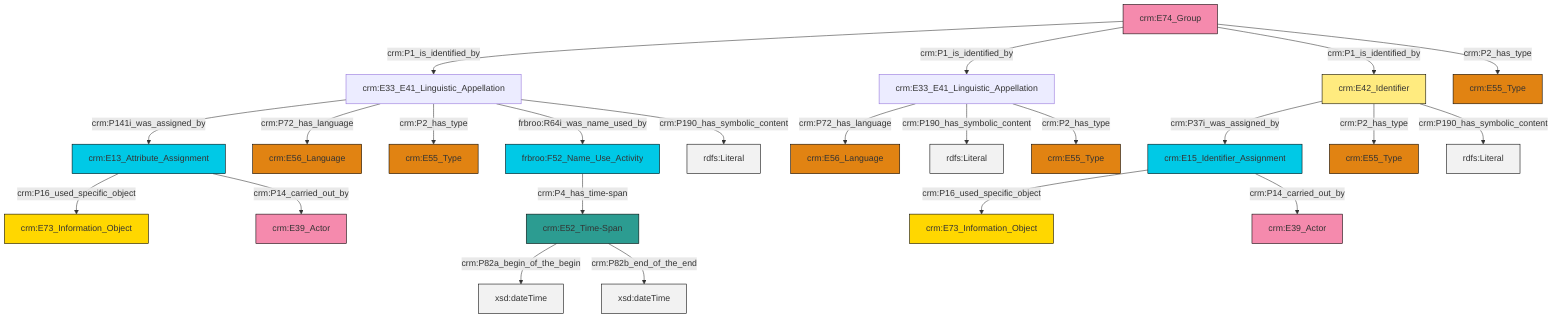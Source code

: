 graph TD
classDef Literal fill:#f2f2f2,stroke:#000000;
classDef CRM_Entity fill:#FFFFFF,stroke:#000000;
classDef Temporal_Entity fill:#00C9E6, stroke:#000000;
classDef Type fill:#E18312, stroke:#000000;
classDef Time-Span fill:#2C9C91, stroke:#000000;
classDef Appellation fill:#FFEB7F, stroke:#000000;
classDef Place fill:#008836, stroke:#000000;
classDef Persistent_Item fill:#B266B2, stroke:#000000;
classDef Conceptual_Object fill:#FFD700, stroke:#000000;
classDef Physical_Thing fill:#D2B48C, stroke:#000000;
classDef Actor fill:#f58aad, stroke:#000000;
classDef PC_Classes fill:#4ce600, stroke:#000000;
classDef Multi fill:#cccccc,stroke:#000000;

0["crm:E42_Identifier"]:::Appellation -->|crm:P37i_was_assigned_by| 1["crm:E15_Identifier_Assignment"]:::Temporal_Entity
0["crm:E42_Identifier"]:::Appellation -->|crm:P2_has_type| 6["crm:E55_Type"]:::Type
10["crm:E13_Attribute_Assignment"]:::Temporal_Entity -->|crm:P16_used_specific_object| 12["crm:E73_Information_Object"]:::Conceptual_Object
13["crm:E74_Group"]:::Actor -->|crm:P1_is_identified_by| 4["crm:E33_E41_Linguistic_Appellation"]:::Default
15["crm:E33_E41_Linguistic_Appellation"]:::Default -->|crm:P72_has_language| 16["crm:E56_Language"]:::Type
4["crm:E33_E41_Linguistic_Appellation"]:::Default -->|crm:P141i_was_assigned_by| 10["crm:E13_Attribute_Assignment"]:::Temporal_Entity
4["crm:E33_E41_Linguistic_Appellation"]:::Default -->|crm:P72_has_language| 19["crm:E56_Language"]:::Type
8["crm:E52_Time-Span"]:::Time-Span -->|crm:P82a_begin_of_the_begin| 20[xsd:dateTime]:::Literal
1["crm:E15_Identifier_Assignment"]:::Temporal_Entity -->|crm:P16_used_specific_object| 21["crm:E73_Information_Object"]:::Conceptual_Object
13["crm:E74_Group"]:::Actor -->|crm:P1_is_identified_by| 15["crm:E33_E41_Linguistic_Appellation"]:::Default
4["crm:E33_E41_Linguistic_Appellation"]:::Default -->|crm:P2_has_type| 23["crm:E55_Type"]:::Type
13["crm:E74_Group"]:::Actor -->|crm:P1_is_identified_by| 0["crm:E42_Identifier"]:::Appellation
15["crm:E33_E41_Linguistic_Appellation"]:::Default -->|crm:P190_has_symbolic_content| 24[rdfs:Literal]:::Literal
2["frbroo:F52_Name_Use_Activity"]:::Temporal_Entity -->|crm:P4_has_time-span| 8["crm:E52_Time-Span"]:::Time-Span
0["crm:E42_Identifier"]:::Appellation -->|crm:P190_has_symbolic_content| 26[rdfs:Literal]:::Literal
4["crm:E33_E41_Linguistic_Appellation"]:::Default -->|frbroo:R64i_was_name_used_by| 2["frbroo:F52_Name_Use_Activity"]:::Temporal_Entity
10["crm:E13_Attribute_Assignment"]:::Temporal_Entity -->|crm:P14_carried_out_by| 31["crm:E39_Actor"]:::Actor
15["crm:E33_E41_Linguistic_Appellation"]:::Default -->|crm:P2_has_type| 35["crm:E55_Type"]:::Type
8["crm:E52_Time-Span"]:::Time-Span -->|crm:P82b_end_of_the_end| 36[xsd:dateTime]:::Literal
4["crm:E33_E41_Linguistic_Appellation"]:::Default -->|crm:P190_has_symbolic_content| 41[rdfs:Literal]:::Literal
13["crm:E74_Group"]:::Actor -->|crm:P2_has_type| 27["crm:E55_Type"]:::Type
1["crm:E15_Identifier_Assignment"]:::Temporal_Entity -->|crm:P14_carried_out_by| 38["crm:E39_Actor"]:::Actor